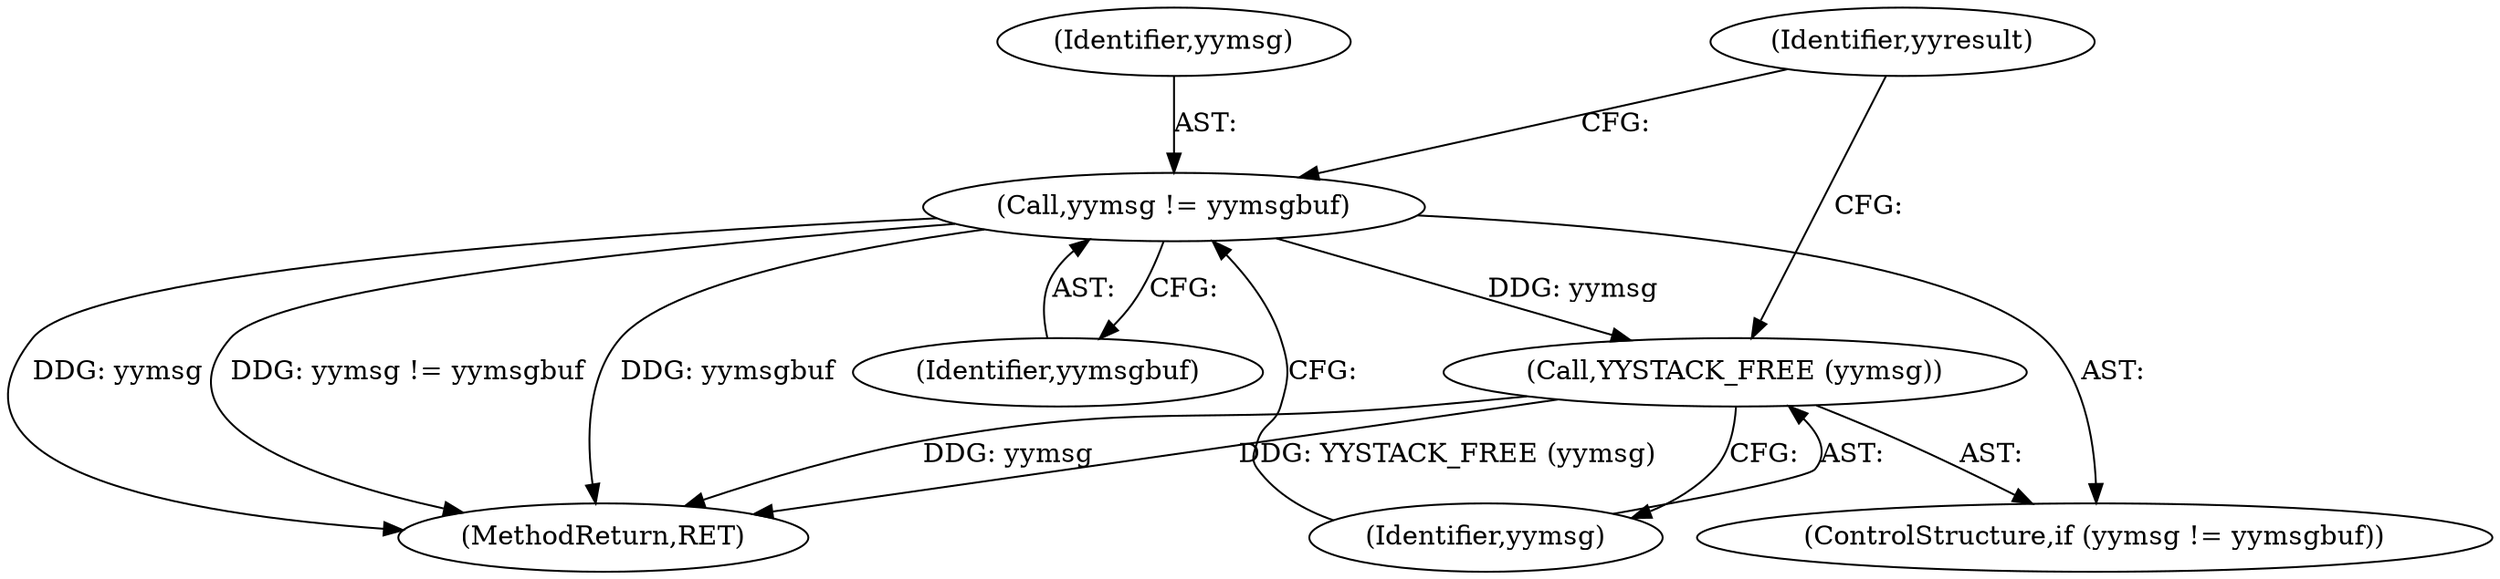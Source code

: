 digraph "0_yara_10e8bd3071677dd1fa76beeef4bc2fc427cea5e7_0@pointer" {
"1001615" [label="(Call,yymsg != yymsgbuf)"];
"1001618" [label="(Call,YYSTACK_FREE (yymsg))"];
"1001622" [label="(MethodReturn,RET)"];
"1001616" [label="(Identifier,yymsg)"];
"1001615" [label="(Call,yymsg != yymsgbuf)"];
"1001621" [label="(Identifier,yyresult)"];
"1001619" [label="(Identifier,yymsg)"];
"1001617" [label="(Identifier,yymsgbuf)"];
"1001618" [label="(Call,YYSTACK_FREE (yymsg))"];
"1001614" [label="(ControlStructure,if (yymsg != yymsgbuf))"];
"1001615" -> "1001614"  [label="AST: "];
"1001615" -> "1001617"  [label="CFG: "];
"1001616" -> "1001615"  [label="AST: "];
"1001617" -> "1001615"  [label="AST: "];
"1001619" -> "1001615"  [label="CFG: "];
"1001621" -> "1001615"  [label="CFG: "];
"1001615" -> "1001622"  [label="DDG: yymsgbuf"];
"1001615" -> "1001622"  [label="DDG: yymsg != yymsgbuf"];
"1001615" -> "1001622"  [label="DDG: yymsg"];
"1001615" -> "1001618"  [label="DDG: yymsg"];
"1001618" -> "1001614"  [label="AST: "];
"1001618" -> "1001619"  [label="CFG: "];
"1001619" -> "1001618"  [label="AST: "];
"1001621" -> "1001618"  [label="CFG: "];
"1001618" -> "1001622"  [label="DDG: YYSTACK_FREE (yymsg)"];
"1001618" -> "1001622"  [label="DDG: yymsg"];
}
